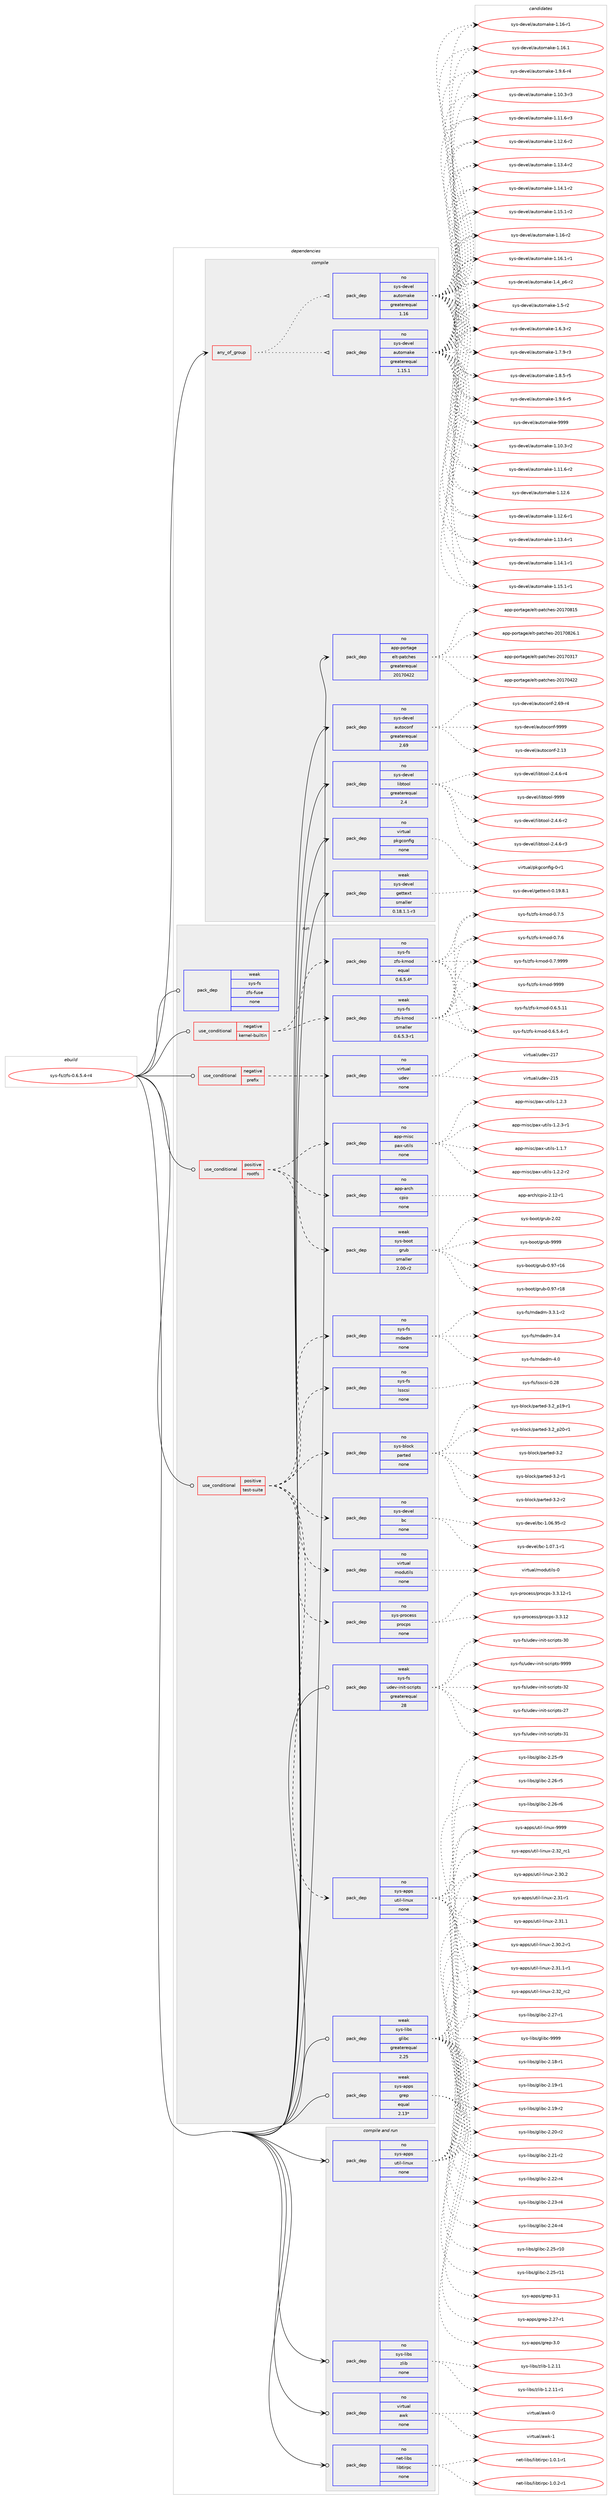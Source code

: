 digraph prolog {

# *************
# Graph options
# *************

newrank=true;
concentrate=true;
compound=true;
graph [rankdir=LR,fontname=Helvetica,fontsize=10,ranksep=1.5];#, ranksep=2.5, nodesep=0.2];
edge  [arrowhead=vee];
node  [fontname=Helvetica,fontsize=10];

# **********
# The ebuild
# **********

subgraph cluster_leftcol {
color=gray;
rank=same;
label=<<i>ebuild</i>>;
id [label="sys-fs/zfs-0.6.5.4-r4", color=red, width=4, href="../sys-fs/zfs-0.6.5.4-r4.svg"];
}

# ****************
# The dependencies
# ****************

subgraph cluster_midcol {
color=gray;
label=<<i>dependencies</i>>;
subgraph cluster_compile {
fillcolor="#eeeeee";
style=filled;
label=<<i>compile</i>>;
subgraph any47 {
dependency6476 [label=<<TABLE BORDER="0" CELLBORDER="1" CELLSPACING="0" CELLPADDING="4"><TR><TD CELLPADDING="10">any_of_group</TD></TR></TABLE>>, shape=none, color=red];subgraph pack5795 {
dependency6477 [label=<<TABLE BORDER="0" CELLBORDER="1" CELLSPACING="0" CELLPADDING="4" WIDTH="220"><TR><TD ROWSPAN="6" CELLPADDING="30">pack_dep</TD></TR><TR><TD WIDTH="110">no</TD></TR><TR><TD>sys-devel</TD></TR><TR><TD>automake</TD></TR><TR><TD>greaterequal</TD></TR><TR><TD>1.16</TD></TR></TABLE>>, shape=none, color=blue];
}
dependency6476:e -> dependency6477:w [weight=20,style="dotted",arrowhead="oinv"];
subgraph pack5796 {
dependency6478 [label=<<TABLE BORDER="0" CELLBORDER="1" CELLSPACING="0" CELLPADDING="4" WIDTH="220"><TR><TD ROWSPAN="6" CELLPADDING="30">pack_dep</TD></TR><TR><TD WIDTH="110">no</TD></TR><TR><TD>sys-devel</TD></TR><TR><TD>automake</TD></TR><TR><TD>greaterequal</TD></TR><TR><TD>1.15.1</TD></TR></TABLE>>, shape=none, color=blue];
}
dependency6476:e -> dependency6478:w [weight=20,style="dotted",arrowhead="oinv"];
}
id:e -> dependency6476:w [weight=20,style="solid",arrowhead="vee"];
subgraph pack5797 {
dependency6479 [label=<<TABLE BORDER="0" CELLBORDER="1" CELLSPACING="0" CELLPADDING="4" WIDTH="220"><TR><TD ROWSPAN="6" CELLPADDING="30">pack_dep</TD></TR><TR><TD WIDTH="110">no</TD></TR><TR><TD>app-portage</TD></TR><TR><TD>elt-patches</TD></TR><TR><TD>greaterequal</TD></TR><TR><TD>20170422</TD></TR></TABLE>>, shape=none, color=blue];
}
id:e -> dependency6479:w [weight=20,style="solid",arrowhead="vee"];
subgraph pack5798 {
dependency6480 [label=<<TABLE BORDER="0" CELLBORDER="1" CELLSPACING="0" CELLPADDING="4" WIDTH="220"><TR><TD ROWSPAN="6" CELLPADDING="30">pack_dep</TD></TR><TR><TD WIDTH="110">no</TD></TR><TR><TD>sys-devel</TD></TR><TR><TD>autoconf</TD></TR><TR><TD>greaterequal</TD></TR><TR><TD>2.69</TD></TR></TABLE>>, shape=none, color=blue];
}
id:e -> dependency6480:w [weight=20,style="solid",arrowhead="vee"];
subgraph pack5799 {
dependency6481 [label=<<TABLE BORDER="0" CELLBORDER="1" CELLSPACING="0" CELLPADDING="4" WIDTH="220"><TR><TD ROWSPAN="6" CELLPADDING="30">pack_dep</TD></TR><TR><TD WIDTH="110">no</TD></TR><TR><TD>sys-devel</TD></TR><TR><TD>libtool</TD></TR><TR><TD>greaterequal</TD></TR><TR><TD>2.4</TD></TR></TABLE>>, shape=none, color=blue];
}
id:e -> dependency6481:w [weight=20,style="solid",arrowhead="vee"];
subgraph pack5800 {
dependency6482 [label=<<TABLE BORDER="0" CELLBORDER="1" CELLSPACING="0" CELLPADDING="4" WIDTH="220"><TR><TD ROWSPAN="6" CELLPADDING="30">pack_dep</TD></TR><TR><TD WIDTH="110">no</TD></TR><TR><TD>virtual</TD></TR><TR><TD>pkgconfig</TD></TR><TR><TD>none</TD></TR><TR><TD></TD></TR></TABLE>>, shape=none, color=blue];
}
id:e -> dependency6482:w [weight=20,style="solid",arrowhead="vee"];
subgraph pack5801 {
dependency6483 [label=<<TABLE BORDER="0" CELLBORDER="1" CELLSPACING="0" CELLPADDING="4" WIDTH="220"><TR><TD ROWSPAN="6" CELLPADDING="30">pack_dep</TD></TR><TR><TD WIDTH="110">weak</TD></TR><TR><TD>sys-devel</TD></TR><TR><TD>gettext</TD></TR><TR><TD>smaller</TD></TR><TR><TD>0.18.1.1-r3</TD></TR></TABLE>>, shape=none, color=blue];
}
id:e -> dependency6483:w [weight=20,style="solid",arrowhead="vee"];
}
subgraph cluster_compileandrun {
fillcolor="#eeeeee";
style=filled;
label=<<i>compile and run</i>>;
subgraph pack5802 {
dependency6484 [label=<<TABLE BORDER="0" CELLBORDER="1" CELLSPACING="0" CELLPADDING="4" WIDTH="220"><TR><TD ROWSPAN="6" CELLPADDING="30">pack_dep</TD></TR><TR><TD WIDTH="110">no</TD></TR><TR><TD>net-libs</TD></TR><TR><TD>libtirpc</TD></TR><TR><TD>none</TD></TR><TR><TD></TD></TR></TABLE>>, shape=none, color=blue];
}
id:e -> dependency6484:w [weight=20,style="solid",arrowhead="odotvee"];
subgraph pack5803 {
dependency6485 [label=<<TABLE BORDER="0" CELLBORDER="1" CELLSPACING="0" CELLPADDING="4" WIDTH="220"><TR><TD ROWSPAN="6" CELLPADDING="30">pack_dep</TD></TR><TR><TD WIDTH="110">no</TD></TR><TR><TD>sys-apps</TD></TR><TR><TD>util-linux</TD></TR><TR><TD>none</TD></TR><TR><TD></TD></TR></TABLE>>, shape=none, color=blue];
}
id:e -> dependency6485:w [weight=20,style="solid",arrowhead="odotvee"];
subgraph pack5804 {
dependency6486 [label=<<TABLE BORDER="0" CELLBORDER="1" CELLSPACING="0" CELLPADDING="4" WIDTH="220"><TR><TD ROWSPAN="6" CELLPADDING="30">pack_dep</TD></TR><TR><TD WIDTH="110">no</TD></TR><TR><TD>sys-libs</TD></TR><TR><TD>zlib</TD></TR><TR><TD>none</TD></TR><TR><TD></TD></TR></TABLE>>, shape=none, color=blue];
}
id:e -> dependency6486:w [weight=20,style="solid",arrowhead="odotvee"];
subgraph pack5805 {
dependency6487 [label=<<TABLE BORDER="0" CELLBORDER="1" CELLSPACING="0" CELLPADDING="4" WIDTH="220"><TR><TD ROWSPAN="6" CELLPADDING="30">pack_dep</TD></TR><TR><TD WIDTH="110">no</TD></TR><TR><TD>virtual</TD></TR><TR><TD>awk</TD></TR><TR><TD>none</TD></TR><TR><TD></TD></TR></TABLE>>, shape=none, color=blue];
}
id:e -> dependency6487:w [weight=20,style="solid",arrowhead="odotvee"];
}
subgraph cluster_run {
fillcolor="#eeeeee";
style=filled;
label=<<i>run</i>>;
subgraph cond635 {
dependency6488 [label=<<TABLE BORDER="0" CELLBORDER="1" CELLSPACING="0" CELLPADDING="4"><TR><TD ROWSPAN="3" CELLPADDING="10">use_conditional</TD></TR><TR><TD>negative</TD></TR><TR><TD>kernel-builtin</TD></TR></TABLE>>, shape=none, color=red];
subgraph pack5806 {
dependency6489 [label=<<TABLE BORDER="0" CELLBORDER="1" CELLSPACING="0" CELLPADDING="4" WIDTH="220"><TR><TD ROWSPAN="6" CELLPADDING="30">pack_dep</TD></TR><TR><TD WIDTH="110">no</TD></TR><TR><TD>sys-fs</TD></TR><TR><TD>zfs-kmod</TD></TR><TR><TD>equal</TD></TR><TR><TD>0.6.5.4*</TD></TR></TABLE>>, shape=none, color=blue];
}
dependency6488:e -> dependency6489:w [weight=20,style="dashed",arrowhead="vee"];
subgraph pack5807 {
dependency6490 [label=<<TABLE BORDER="0" CELLBORDER="1" CELLSPACING="0" CELLPADDING="4" WIDTH="220"><TR><TD ROWSPAN="6" CELLPADDING="30">pack_dep</TD></TR><TR><TD WIDTH="110">weak</TD></TR><TR><TD>sys-fs</TD></TR><TR><TD>zfs-kmod</TD></TR><TR><TD>smaller</TD></TR><TR><TD>0.6.5.3-r1</TD></TR></TABLE>>, shape=none, color=blue];
}
dependency6488:e -> dependency6490:w [weight=20,style="dashed",arrowhead="vee"];
}
id:e -> dependency6488:w [weight=20,style="solid",arrowhead="odot"];
subgraph cond636 {
dependency6491 [label=<<TABLE BORDER="0" CELLBORDER="1" CELLSPACING="0" CELLPADDING="4"><TR><TD ROWSPAN="3" CELLPADDING="10">use_conditional</TD></TR><TR><TD>negative</TD></TR><TR><TD>prefix</TD></TR></TABLE>>, shape=none, color=red];
subgraph pack5808 {
dependency6492 [label=<<TABLE BORDER="0" CELLBORDER="1" CELLSPACING="0" CELLPADDING="4" WIDTH="220"><TR><TD ROWSPAN="6" CELLPADDING="30">pack_dep</TD></TR><TR><TD WIDTH="110">no</TD></TR><TR><TD>virtual</TD></TR><TR><TD>udev</TD></TR><TR><TD>none</TD></TR><TR><TD></TD></TR></TABLE>>, shape=none, color=blue];
}
dependency6491:e -> dependency6492:w [weight=20,style="dashed",arrowhead="vee"];
}
id:e -> dependency6491:w [weight=20,style="solid",arrowhead="odot"];
subgraph cond637 {
dependency6493 [label=<<TABLE BORDER="0" CELLBORDER="1" CELLSPACING="0" CELLPADDING="4"><TR><TD ROWSPAN="3" CELLPADDING="10">use_conditional</TD></TR><TR><TD>positive</TD></TR><TR><TD>rootfs</TD></TR></TABLE>>, shape=none, color=red];
subgraph pack5809 {
dependency6494 [label=<<TABLE BORDER="0" CELLBORDER="1" CELLSPACING="0" CELLPADDING="4" WIDTH="220"><TR><TD ROWSPAN="6" CELLPADDING="30">pack_dep</TD></TR><TR><TD WIDTH="110">no</TD></TR><TR><TD>app-arch</TD></TR><TR><TD>cpio</TD></TR><TR><TD>none</TD></TR><TR><TD></TD></TR></TABLE>>, shape=none, color=blue];
}
dependency6493:e -> dependency6494:w [weight=20,style="dashed",arrowhead="vee"];
subgraph pack5810 {
dependency6495 [label=<<TABLE BORDER="0" CELLBORDER="1" CELLSPACING="0" CELLPADDING="4" WIDTH="220"><TR><TD ROWSPAN="6" CELLPADDING="30">pack_dep</TD></TR><TR><TD WIDTH="110">no</TD></TR><TR><TD>app-misc</TD></TR><TR><TD>pax-utils</TD></TR><TR><TD>none</TD></TR><TR><TD></TD></TR></TABLE>>, shape=none, color=blue];
}
dependency6493:e -> dependency6495:w [weight=20,style="dashed",arrowhead="vee"];
subgraph pack5811 {
dependency6496 [label=<<TABLE BORDER="0" CELLBORDER="1" CELLSPACING="0" CELLPADDING="4" WIDTH="220"><TR><TD ROWSPAN="6" CELLPADDING="30">pack_dep</TD></TR><TR><TD WIDTH="110">weak</TD></TR><TR><TD>sys-boot</TD></TR><TR><TD>grub</TD></TR><TR><TD>smaller</TD></TR><TR><TD>2.00-r2</TD></TR></TABLE>>, shape=none, color=blue];
}
dependency6493:e -> dependency6496:w [weight=20,style="dashed",arrowhead="vee"];
}
id:e -> dependency6493:w [weight=20,style="solid",arrowhead="odot"];
subgraph cond638 {
dependency6497 [label=<<TABLE BORDER="0" CELLBORDER="1" CELLSPACING="0" CELLPADDING="4"><TR><TD ROWSPAN="3" CELLPADDING="10">use_conditional</TD></TR><TR><TD>positive</TD></TR><TR><TD>test-suite</TD></TR></TABLE>>, shape=none, color=red];
subgraph pack5812 {
dependency6498 [label=<<TABLE BORDER="0" CELLBORDER="1" CELLSPACING="0" CELLPADDING="4" WIDTH="220"><TR><TD ROWSPAN="6" CELLPADDING="30">pack_dep</TD></TR><TR><TD WIDTH="110">no</TD></TR><TR><TD>sys-apps</TD></TR><TR><TD>util-linux</TD></TR><TR><TD>none</TD></TR><TR><TD></TD></TR></TABLE>>, shape=none, color=blue];
}
dependency6497:e -> dependency6498:w [weight=20,style="dashed",arrowhead="vee"];
subgraph pack5813 {
dependency6499 [label=<<TABLE BORDER="0" CELLBORDER="1" CELLSPACING="0" CELLPADDING="4" WIDTH="220"><TR><TD ROWSPAN="6" CELLPADDING="30">pack_dep</TD></TR><TR><TD WIDTH="110">no</TD></TR><TR><TD>sys-devel</TD></TR><TR><TD>bc</TD></TR><TR><TD>none</TD></TR><TR><TD></TD></TR></TABLE>>, shape=none, color=blue];
}
dependency6497:e -> dependency6499:w [weight=20,style="dashed",arrowhead="vee"];
subgraph pack5814 {
dependency6500 [label=<<TABLE BORDER="0" CELLBORDER="1" CELLSPACING="0" CELLPADDING="4" WIDTH="220"><TR><TD ROWSPAN="6" CELLPADDING="30">pack_dep</TD></TR><TR><TD WIDTH="110">no</TD></TR><TR><TD>sys-block</TD></TR><TR><TD>parted</TD></TR><TR><TD>none</TD></TR><TR><TD></TD></TR></TABLE>>, shape=none, color=blue];
}
dependency6497:e -> dependency6500:w [weight=20,style="dashed",arrowhead="vee"];
subgraph pack5815 {
dependency6501 [label=<<TABLE BORDER="0" CELLBORDER="1" CELLSPACING="0" CELLPADDING="4" WIDTH="220"><TR><TD ROWSPAN="6" CELLPADDING="30">pack_dep</TD></TR><TR><TD WIDTH="110">no</TD></TR><TR><TD>sys-fs</TD></TR><TR><TD>lsscsi</TD></TR><TR><TD>none</TD></TR><TR><TD></TD></TR></TABLE>>, shape=none, color=blue];
}
dependency6497:e -> dependency6501:w [weight=20,style="dashed",arrowhead="vee"];
subgraph pack5816 {
dependency6502 [label=<<TABLE BORDER="0" CELLBORDER="1" CELLSPACING="0" CELLPADDING="4" WIDTH="220"><TR><TD ROWSPAN="6" CELLPADDING="30">pack_dep</TD></TR><TR><TD WIDTH="110">no</TD></TR><TR><TD>sys-fs</TD></TR><TR><TD>mdadm</TD></TR><TR><TD>none</TD></TR><TR><TD></TD></TR></TABLE>>, shape=none, color=blue];
}
dependency6497:e -> dependency6502:w [weight=20,style="dashed",arrowhead="vee"];
subgraph pack5817 {
dependency6503 [label=<<TABLE BORDER="0" CELLBORDER="1" CELLSPACING="0" CELLPADDING="4" WIDTH="220"><TR><TD ROWSPAN="6" CELLPADDING="30">pack_dep</TD></TR><TR><TD WIDTH="110">no</TD></TR><TR><TD>sys-process</TD></TR><TR><TD>procps</TD></TR><TR><TD>none</TD></TR><TR><TD></TD></TR></TABLE>>, shape=none, color=blue];
}
dependency6497:e -> dependency6503:w [weight=20,style="dashed",arrowhead="vee"];
subgraph pack5818 {
dependency6504 [label=<<TABLE BORDER="0" CELLBORDER="1" CELLSPACING="0" CELLPADDING="4" WIDTH="220"><TR><TD ROWSPAN="6" CELLPADDING="30">pack_dep</TD></TR><TR><TD WIDTH="110">no</TD></TR><TR><TD>virtual</TD></TR><TR><TD>modutils</TD></TR><TR><TD>none</TD></TR><TR><TD></TD></TR></TABLE>>, shape=none, color=blue];
}
dependency6497:e -> dependency6504:w [weight=20,style="dashed",arrowhead="vee"];
}
id:e -> dependency6497:w [weight=20,style="solid",arrowhead="odot"];
subgraph pack5819 {
dependency6505 [label=<<TABLE BORDER="0" CELLBORDER="1" CELLSPACING="0" CELLPADDING="4" WIDTH="220"><TR><TD ROWSPAN="6" CELLPADDING="30">pack_dep</TD></TR><TR><TD WIDTH="110">weak</TD></TR><TR><TD>sys-apps</TD></TR><TR><TD>grep</TD></TR><TR><TD>equal</TD></TR><TR><TD>2.13*</TD></TR></TABLE>>, shape=none, color=blue];
}
id:e -> dependency6505:w [weight=20,style="solid",arrowhead="odot"];
subgraph pack5820 {
dependency6506 [label=<<TABLE BORDER="0" CELLBORDER="1" CELLSPACING="0" CELLPADDING="4" WIDTH="220"><TR><TD ROWSPAN="6" CELLPADDING="30">pack_dep</TD></TR><TR><TD WIDTH="110">weak</TD></TR><TR><TD>sys-fs</TD></TR><TR><TD>udev-init-scripts</TD></TR><TR><TD>greaterequal</TD></TR><TR><TD>28</TD></TR></TABLE>>, shape=none, color=blue];
}
id:e -> dependency6506:w [weight=20,style="solid",arrowhead="odot"];
subgraph pack5821 {
dependency6507 [label=<<TABLE BORDER="0" CELLBORDER="1" CELLSPACING="0" CELLPADDING="4" WIDTH="220"><TR><TD ROWSPAN="6" CELLPADDING="30">pack_dep</TD></TR><TR><TD WIDTH="110">weak</TD></TR><TR><TD>sys-fs</TD></TR><TR><TD>zfs-fuse</TD></TR><TR><TD>none</TD></TR><TR><TD></TD></TR></TABLE>>, shape=none, color=blue];
}
id:e -> dependency6507:w [weight=20,style="solid",arrowhead="odot"];
subgraph pack5822 {
dependency6508 [label=<<TABLE BORDER="0" CELLBORDER="1" CELLSPACING="0" CELLPADDING="4" WIDTH="220"><TR><TD ROWSPAN="6" CELLPADDING="30">pack_dep</TD></TR><TR><TD WIDTH="110">weak</TD></TR><TR><TD>sys-libs</TD></TR><TR><TD>glibc</TD></TR><TR><TD>greaterequal</TD></TR><TR><TD>2.25</TD></TR></TABLE>>, shape=none, color=blue];
}
id:e -> dependency6508:w [weight=20,style="solid",arrowhead="odot"];
}
}

# **************
# The candidates
# **************

subgraph cluster_choices {
rank=same;
color=gray;
label=<<i>candidates</i>>;

subgraph choice5795 {
color=black;
nodesep=1;
choice11512111545100101118101108479711711611110997107101454946494846514511450 [label="sys-devel/automake-1.10.3-r2", color=red, width=4,href="../sys-devel/automake-1.10.3-r2.svg"];
choice11512111545100101118101108479711711611110997107101454946494946544511450 [label="sys-devel/automake-1.11.6-r2", color=red, width=4,href="../sys-devel/automake-1.11.6-r2.svg"];
choice1151211154510010111810110847971171161111099710710145494649504654 [label="sys-devel/automake-1.12.6", color=red, width=4,href="../sys-devel/automake-1.12.6.svg"];
choice11512111545100101118101108479711711611110997107101454946495046544511449 [label="sys-devel/automake-1.12.6-r1", color=red, width=4,href="../sys-devel/automake-1.12.6-r1.svg"];
choice11512111545100101118101108479711711611110997107101454946495146524511449 [label="sys-devel/automake-1.13.4-r1", color=red, width=4,href="../sys-devel/automake-1.13.4-r1.svg"];
choice11512111545100101118101108479711711611110997107101454946495246494511449 [label="sys-devel/automake-1.14.1-r1", color=red, width=4,href="../sys-devel/automake-1.14.1-r1.svg"];
choice11512111545100101118101108479711711611110997107101454946495346494511449 [label="sys-devel/automake-1.15.1-r1", color=red, width=4,href="../sys-devel/automake-1.15.1-r1.svg"];
choice1151211154510010111810110847971171161111099710710145494649544511449 [label="sys-devel/automake-1.16-r1", color=red, width=4,href="../sys-devel/automake-1.16-r1.svg"];
choice1151211154510010111810110847971171161111099710710145494649544649 [label="sys-devel/automake-1.16.1", color=red, width=4,href="../sys-devel/automake-1.16.1.svg"];
choice115121115451001011181011084797117116111109971071014549465746544511452 [label="sys-devel/automake-1.9.6-r4", color=red, width=4,href="../sys-devel/automake-1.9.6-r4.svg"];
choice11512111545100101118101108479711711611110997107101454946494846514511451 [label="sys-devel/automake-1.10.3-r3", color=red, width=4,href="../sys-devel/automake-1.10.3-r3.svg"];
choice11512111545100101118101108479711711611110997107101454946494946544511451 [label="sys-devel/automake-1.11.6-r3", color=red, width=4,href="../sys-devel/automake-1.11.6-r3.svg"];
choice11512111545100101118101108479711711611110997107101454946495046544511450 [label="sys-devel/automake-1.12.6-r2", color=red, width=4,href="../sys-devel/automake-1.12.6-r2.svg"];
choice11512111545100101118101108479711711611110997107101454946495146524511450 [label="sys-devel/automake-1.13.4-r2", color=red, width=4,href="../sys-devel/automake-1.13.4-r2.svg"];
choice11512111545100101118101108479711711611110997107101454946495246494511450 [label="sys-devel/automake-1.14.1-r2", color=red, width=4,href="../sys-devel/automake-1.14.1-r2.svg"];
choice11512111545100101118101108479711711611110997107101454946495346494511450 [label="sys-devel/automake-1.15.1-r2", color=red, width=4,href="../sys-devel/automake-1.15.1-r2.svg"];
choice1151211154510010111810110847971171161111099710710145494649544511450 [label="sys-devel/automake-1.16-r2", color=red, width=4,href="../sys-devel/automake-1.16-r2.svg"];
choice11512111545100101118101108479711711611110997107101454946495446494511449 [label="sys-devel/automake-1.16.1-r1", color=red, width=4,href="../sys-devel/automake-1.16.1-r1.svg"];
choice115121115451001011181011084797117116111109971071014549465295112544511450 [label="sys-devel/automake-1.4_p6-r2", color=red, width=4,href="../sys-devel/automake-1.4_p6-r2.svg"];
choice11512111545100101118101108479711711611110997107101454946534511450 [label="sys-devel/automake-1.5-r2", color=red, width=4,href="../sys-devel/automake-1.5-r2.svg"];
choice115121115451001011181011084797117116111109971071014549465446514511450 [label="sys-devel/automake-1.6.3-r2", color=red, width=4,href="../sys-devel/automake-1.6.3-r2.svg"];
choice115121115451001011181011084797117116111109971071014549465546574511451 [label="sys-devel/automake-1.7.9-r3", color=red, width=4,href="../sys-devel/automake-1.7.9-r3.svg"];
choice115121115451001011181011084797117116111109971071014549465646534511453 [label="sys-devel/automake-1.8.5-r5", color=red, width=4,href="../sys-devel/automake-1.8.5-r5.svg"];
choice115121115451001011181011084797117116111109971071014549465746544511453 [label="sys-devel/automake-1.9.6-r5", color=red, width=4,href="../sys-devel/automake-1.9.6-r5.svg"];
choice115121115451001011181011084797117116111109971071014557575757 [label="sys-devel/automake-9999", color=red, width=4,href="../sys-devel/automake-9999.svg"];
dependency6477:e -> choice11512111545100101118101108479711711611110997107101454946494846514511450:w [style=dotted,weight="100"];
dependency6477:e -> choice11512111545100101118101108479711711611110997107101454946494946544511450:w [style=dotted,weight="100"];
dependency6477:e -> choice1151211154510010111810110847971171161111099710710145494649504654:w [style=dotted,weight="100"];
dependency6477:e -> choice11512111545100101118101108479711711611110997107101454946495046544511449:w [style=dotted,weight="100"];
dependency6477:e -> choice11512111545100101118101108479711711611110997107101454946495146524511449:w [style=dotted,weight="100"];
dependency6477:e -> choice11512111545100101118101108479711711611110997107101454946495246494511449:w [style=dotted,weight="100"];
dependency6477:e -> choice11512111545100101118101108479711711611110997107101454946495346494511449:w [style=dotted,weight="100"];
dependency6477:e -> choice1151211154510010111810110847971171161111099710710145494649544511449:w [style=dotted,weight="100"];
dependency6477:e -> choice1151211154510010111810110847971171161111099710710145494649544649:w [style=dotted,weight="100"];
dependency6477:e -> choice115121115451001011181011084797117116111109971071014549465746544511452:w [style=dotted,weight="100"];
dependency6477:e -> choice11512111545100101118101108479711711611110997107101454946494846514511451:w [style=dotted,weight="100"];
dependency6477:e -> choice11512111545100101118101108479711711611110997107101454946494946544511451:w [style=dotted,weight="100"];
dependency6477:e -> choice11512111545100101118101108479711711611110997107101454946495046544511450:w [style=dotted,weight="100"];
dependency6477:e -> choice11512111545100101118101108479711711611110997107101454946495146524511450:w [style=dotted,weight="100"];
dependency6477:e -> choice11512111545100101118101108479711711611110997107101454946495246494511450:w [style=dotted,weight="100"];
dependency6477:e -> choice11512111545100101118101108479711711611110997107101454946495346494511450:w [style=dotted,weight="100"];
dependency6477:e -> choice1151211154510010111810110847971171161111099710710145494649544511450:w [style=dotted,weight="100"];
dependency6477:e -> choice11512111545100101118101108479711711611110997107101454946495446494511449:w [style=dotted,weight="100"];
dependency6477:e -> choice115121115451001011181011084797117116111109971071014549465295112544511450:w [style=dotted,weight="100"];
dependency6477:e -> choice11512111545100101118101108479711711611110997107101454946534511450:w [style=dotted,weight="100"];
dependency6477:e -> choice115121115451001011181011084797117116111109971071014549465446514511450:w [style=dotted,weight="100"];
dependency6477:e -> choice115121115451001011181011084797117116111109971071014549465546574511451:w [style=dotted,weight="100"];
dependency6477:e -> choice115121115451001011181011084797117116111109971071014549465646534511453:w [style=dotted,weight="100"];
dependency6477:e -> choice115121115451001011181011084797117116111109971071014549465746544511453:w [style=dotted,weight="100"];
dependency6477:e -> choice115121115451001011181011084797117116111109971071014557575757:w [style=dotted,weight="100"];
}
subgraph choice5796 {
color=black;
nodesep=1;
choice11512111545100101118101108479711711611110997107101454946494846514511450 [label="sys-devel/automake-1.10.3-r2", color=red, width=4,href="../sys-devel/automake-1.10.3-r2.svg"];
choice11512111545100101118101108479711711611110997107101454946494946544511450 [label="sys-devel/automake-1.11.6-r2", color=red, width=4,href="../sys-devel/automake-1.11.6-r2.svg"];
choice1151211154510010111810110847971171161111099710710145494649504654 [label="sys-devel/automake-1.12.6", color=red, width=4,href="../sys-devel/automake-1.12.6.svg"];
choice11512111545100101118101108479711711611110997107101454946495046544511449 [label="sys-devel/automake-1.12.6-r1", color=red, width=4,href="../sys-devel/automake-1.12.6-r1.svg"];
choice11512111545100101118101108479711711611110997107101454946495146524511449 [label="sys-devel/automake-1.13.4-r1", color=red, width=4,href="../sys-devel/automake-1.13.4-r1.svg"];
choice11512111545100101118101108479711711611110997107101454946495246494511449 [label="sys-devel/automake-1.14.1-r1", color=red, width=4,href="../sys-devel/automake-1.14.1-r1.svg"];
choice11512111545100101118101108479711711611110997107101454946495346494511449 [label="sys-devel/automake-1.15.1-r1", color=red, width=4,href="../sys-devel/automake-1.15.1-r1.svg"];
choice1151211154510010111810110847971171161111099710710145494649544511449 [label="sys-devel/automake-1.16-r1", color=red, width=4,href="../sys-devel/automake-1.16-r1.svg"];
choice1151211154510010111810110847971171161111099710710145494649544649 [label="sys-devel/automake-1.16.1", color=red, width=4,href="../sys-devel/automake-1.16.1.svg"];
choice115121115451001011181011084797117116111109971071014549465746544511452 [label="sys-devel/automake-1.9.6-r4", color=red, width=4,href="../sys-devel/automake-1.9.6-r4.svg"];
choice11512111545100101118101108479711711611110997107101454946494846514511451 [label="sys-devel/automake-1.10.3-r3", color=red, width=4,href="../sys-devel/automake-1.10.3-r3.svg"];
choice11512111545100101118101108479711711611110997107101454946494946544511451 [label="sys-devel/automake-1.11.6-r3", color=red, width=4,href="../sys-devel/automake-1.11.6-r3.svg"];
choice11512111545100101118101108479711711611110997107101454946495046544511450 [label="sys-devel/automake-1.12.6-r2", color=red, width=4,href="../sys-devel/automake-1.12.6-r2.svg"];
choice11512111545100101118101108479711711611110997107101454946495146524511450 [label="sys-devel/automake-1.13.4-r2", color=red, width=4,href="../sys-devel/automake-1.13.4-r2.svg"];
choice11512111545100101118101108479711711611110997107101454946495246494511450 [label="sys-devel/automake-1.14.1-r2", color=red, width=4,href="../sys-devel/automake-1.14.1-r2.svg"];
choice11512111545100101118101108479711711611110997107101454946495346494511450 [label="sys-devel/automake-1.15.1-r2", color=red, width=4,href="../sys-devel/automake-1.15.1-r2.svg"];
choice1151211154510010111810110847971171161111099710710145494649544511450 [label="sys-devel/automake-1.16-r2", color=red, width=4,href="../sys-devel/automake-1.16-r2.svg"];
choice11512111545100101118101108479711711611110997107101454946495446494511449 [label="sys-devel/automake-1.16.1-r1", color=red, width=4,href="../sys-devel/automake-1.16.1-r1.svg"];
choice115121115451001011181011084797117116111109971071014549465295112544511450 [label="sys-devel/automake-1.4_p6-r2", color=red, width=4,href="../sys-devel/automake-1.4_p6-r2.svg"];
choice11512111545100101118101108479711711611110997107101454946534511450 [label="sys-devel/automake-1.5-r2", color=red, width=4,href="../sys-devel/automake-1.5-r2.svg"];
choice115121115451001011181011084797117116111109971071014549465446514511450 [label="sys-devel/automake-1.6.3-r2", color=red, width=4,href="../sys-devel/automake-1.6.3-r2.svg"];
choice115121115451001011181011084797117116111109971071014549465546574511451 [label="sys-devel/automake-1.7.9-r3", color=red, width=4,href="../sys-devel/automake-1.7.9-r3.svg"];
choice115121115451001011181011084797117116111109971071014549465646534511453 [label="sys-devel/automake-1.8.5-r5", color=red, width=4,href="../sys-devel/automake-1.8.5-r5.svg"];
choice115121115451001011181011084797117116111109971071014549465746544511453 [label="sys-devel/automake-1.9.6-r5", color=red, width=4,href="../sys-devel/automake-1.9.6-r5.svg"];
choice115121115451001011181011084797117116111109971071014557575757 [label="sys-devel/automake-9999", color=red, width=4,href="../sys-devel/automake-9999.svg"];
dependency6478:e -> choice11512111545100101118101108479711711611110997107101454946494846514511450:w [style=dotted,weight="100"];
dependency6478:e -> choice11512111545100101118101108479711711611110997107101454946494946544511450:w [style=dotted,weight="100"];
dependency6478:e -> choice1151211154510010111810110847971171161111099710710145494649504654:w [style=dotted,weight="100"];
dependency6478:e -> choice11512111545100101118101108479711711611110997107101454946495046544511449:w [style=dotted,weight="100"];
dependency6478:e -> choice11512111545100101118101108479711711611110997107101454946495146524511449:w [style=dotted,weight="100"];
dependency6478:e -> choice11512111545100101118101108479711711611110997107101454946495246494511449:w [style=dotted,weight="100"];
dependency6478:e -> choice11512111545100101118101108479711711611110997107101454946495346494511449:w [style=dotted,weight="100"];
dependency6478:e -> choice1151211154510010111810110847971171161111099710710145494649544511449:w [style=dotted,weight="100"];
dependency6478:e -> choice1151211154510010111810110847971171161111099710710145494649544649:w [style=dotted,weight="100"];
dependency6478:e -> choice115121115451001011181011084797117116111109971071014549465746544511452:w [style=dotted,weight="100"];
dependency6478:e -> choice11512111545100101118101108479711711611110997107101454946494846514511451:w [style=dotted,weight="100"];
dependency6478:e -> choice11512111545100101118101108479711711611110997107101454946494946544511451:w [style=dotted,weight="100"];
dependency6478:e -> choice11512111545100101118101108479711711611110997107101454946495046544511450:w [style=dotted,weight="100"];
dependency6478:e -> choice11512111545100101118101108479711711611110997107101454946495146524511450:w [style=dotted,weight="100"];
dependency6478:e -> choice11512111545100101118101108479711711611110997107101454946495246494511450:w [style=dotted,weight="100"];
dependency6478:e -> choice11512111545100101118101108479711711611110997107101454946495346494511450:w [style=dotted,weight="100"];
dependency6478:e -> choice1151211154510010111810110847971171161111099710710145494649544511450:w [style=dotted,weight="100"];
dependency6478:e -> choice11512111545100101118101108479711711611110997107101454946495446494511449:w [style=dotted,weight="100"];
dependency6478:e -> choice115121115451001011181011084797117116111109971071014549465295112544511450:w [style=dotted,weight="100"];
dependency6478:e -> choice11512111545100101118101108479711711611110997107101454946534511450:w [style=dotted,weight="100"];
dependency6478:e -> choice115121115451001011181011084797117116111109971071014549465446514511450:w [style=dotted,weight="100"];
dependency6478:e -> choice115121115451001011181011084797117116111109971071014549465546574511451:w [style=dotted,weight="100"];
dependency6478:e -> choice115121115451001011181011084797117116111109971071014549465646534511453:w [style=dotted,weight="100"];
dependency6478:e -> choice115121115451001011181011084797117116111109971071014549465746544511453:w [style=dotted,weight="100"];
dependency6478:e -> choice115121115451001011181011084797117116111109971071014557575757:w [style=dotted,weight="100"];
}
subgraph choice5797 {
color=black;
nodesep=1;
choice97112112451121111141169710310147101108116451129711699104101115455048495548514955 [label="app-portage/elt-patches-20170317", color=red, width=4,href="../app-portage/elt-patches-20170317.svg"];
choice97112112451121111141169710310147101108116451129711699104101115455048495548525050 [label="app-portage/elt-patches-20170422", color=red, width=4,href="../app-portage/elt-patches-20170422.svg"];
choice97112112451121111141169710310147101108116451129711699104101115455048495548564953 [label="app-portage/elt-patches-20170815", color=red, width=4,href="../app-portage/elt-patches-20170815.svg"];
choice971121124511211111411697103101471011081164511297116991041011154550484955485650544649 [label="app-portage/elt-patches-20170826.1", color=red, width=4,href="../app-portage/elt-patches-20170826.1.svg"];
dependency6479:e -> choice97112112451121111141169710310147101108116451129711699104101115455048495548514955:w [style=dotted,weight="100"];
dependency6479:e -> choice97112112451121111141169710310147101108116451129711699104101115455048495548525050:w [style=dotted,weight="100"];
dependency6479:e -> choice97112112451121111141169710310147101108116451129711699104101115455048495548564953:w [style=dotted,weight="100"];
dependency6479:e -> choice971121124511211111411697103101471011081164511297116991041011154550484955485650544649:w [style=dotted,weight="100"];
}
subgraph choice5798 {
color=black;
nodesep=1;
choice115121115451001011181011084797117116111991111101024550464951 [label="sys-devel/autoconf-2.13", color=red, width=4,href="../sys-devel/autoconf-2.13.svg"];
choice1151211154510010111810110847971171161119911111010245504654574511452 [label="sys-devel/autoconf-2.69-r4", color=red, width=4,href="../sys-devel/autoconf-2.69-r4.svg"];
choice115121115451001011181011084797117116111991111101024557575757 [label="sys-devel/autoconf-9999", color=red, width=4,href="../sys-devel/autoconf-9999.svg"];
dependency6480:e -> choice115121115451001011181011084797117116111991111101024550464951:w [style=dotted,weight="100"];
dependency6480:e -> choice1151211154510010111810110847971171161119911111010245504654574511452:w [style=dotted,weight="100"];
dependency6480:e -> choice115121115451001011181011084797117116111991111101024557575757:w [style=dotted,weight="100"];
}
subgraph choice5799 {
color=black;
nodesep=1;
choice1151211154510010111810110847108105981161111111084550465246544511450 [label="sys-devel/libtool-2.4.6-r2", color=red, width=4,href="../sys-devel/libtool-2.4.6-r2.svg"];
choice1151211154510010111810110847108105981161111111084550465246544511451 [label="sys-devel/libtool-2.4.6-r3", color=red, width=4,href="../sys-devel/libtool-2.4.6-r3.svg"];
choice1151211154510010111810110847108105981161111111084550465246544511452 [label="sys-devel/libtool-2.4.6-r4", color=red, width=4,href="../sys-devel/libtool-2.4.6-r4.svg"];
choice1151211154510010111810110847108105981161111111084557575757 [label="sys-devel/libtool-9999", color=red, width=4,href="../sys-devel/libtool-9999.svg"];
dependency6481:e -> choice1151211154510010111810110847108105981161111111084550465246544511450:w [style=dotted,weight="100"];
dependency6481:e -> choice1151211154510010111810110847108105981161111111084550465246544511451:w [style=dotted,weight="100"];
dependency6481:e -> choice1151211154510010111810110847108105981161111111084550465246544511452:w [style=dotted,weight="100"];
dependency6481:e -> choice1151211154510010111810110847108105981161111111084557575757:w [style=dotted,weight="100"];
}
subgraph choice5800 {
color=black;
nodesep=1;
choice11810511411611797108471121071039911111010210510345484511449 [label="virtual/pkgconfig-0-r1", color=red, width=4,href="../virtual/pkgconfig-0-r1.svg"];
dependency6482:e -> choice11810511411611797108471121071039911111010210510345484511449:w [style=dotted,weight="100"];
}
subgraph choice5801 {
color=black;
nodesep=1;
choice1151211154510010111810110847103101116116101120116454846495746564649 [label="sys-devel/gettext-0.19.8.1", color=red, width=4,href="../sys-devel/gettext-0.19.8.1.svg"];
dependency6483:e -> choice1151211154510010111810110847103101116116101120116454846495746564649:w [style=dotted,weight="100"];
}
subgraph choice5802 {
color=black;
nodesep=1;
choice11010111645108105981154710810598116105114112994549464846494511449 [label="net-libs/libtirpc-1.0.1-r1", color=red, width=4,href="../net-libs/libtirpc-1.0.1-r1.svg"];
choice11010111645108105981154710810598116105114112994549464846504511449 [label="net-libs/libtirpc-1.0.2-r1", color=red, width=4,href="../net-libs/libtirpc-1.0.2-r1.svg"];
dependency6484:e -> choice11010111645108105981154710810598116105114112994549464846494511449:w [style=dotted,weight="100"];
dependency6484:e -> choice11010111645108105981154710810598116105114112994549464846504511449:w [style=dotted,weight="100"];
}
subgraph choice5803 {
color=black;
nodesep=1;
choice115121115459711211211547117116105108451081051101171204550465150951149949 [label="sys-apps/util-linux-2.32_rc1", color=red, width=4,href="../sys-apps/util-linux-2.32_rc1.svg"];
choice1151211154597112112115471171161051084510810511011712045504651484650 [label="sys-apps/util-linux-2.30.2", color=red, width=4,href="../sys-apps/util-linux-2.30.2.svg"];
choice1151211154597112112115471171161051084510810511011712045504651494511449 [label="sys-apps/util-linux-2.31-r1", color=red, width=4,href="../sys-apps/util-linux-2.31-r1.svg"];
choice1151211154597112112115471171161051084510810511011712045504651494649 [label="sys-apps/util-linux-2.31.1", color=red, width=4,href="../sys-apps/util-linux-2.31.1.svg"];
choice11512111545971121121154711711610510845108105110117120455046514846504511449 [label="sys-apps/util-linux-2.30.2-r1", color=red, width=4,href="../sys-apps/util-linux-2.30.2-r1.svg"];
choice11512111545971121121154711711610510845108105110117120455046514946494511449 [label="sys-apps/util-linux-2.31.1-r1", color=red, width=4,href="../sys-apps/util-linux-2.31.1-r1.svg"];
choice115121115459711211211547117116105108451081051101171204550465150951149950 [label="sys-apps/util-linux-2.32_rc2", color=red, width=4,href="../sys-apps/util-linux-2.32_rc2.svg"];
choice115121115459711211211547117116105108451081051101171204557575757 [label="sys-apps/util-linux-9999", color=red, width=4,href="../sys-apps/util-linux-9999.svg"];
dependency6485:e -> choice115121115459711211211547117116105108451081051101171204550465150951149949:w [style=dotted,weight="100"];
dependency6485:e -> choice1151211154597112112115471171161051084510810511011712045504651484650:w [style=dotted,weight="100"];
dependency6485:e -> choice1151211154597112112115471171161051084510810511011712045504651494511449:w [style=dotted,weight="100"];
dependency6485:e -> choice1151211154597112112115471171161051084510810511011712045504651494649:w [style=dotted,weight="100"];
dependency6485:e -> choice11512111545971121121154711711610510845108105110117120455046514846504511449:w [style=dotted,weight="100"];
dependency6485:e -> choice11512111545971121121154711711610510845108105110117120455046514946494511449:w [style=dotted,weight="100"];
dependency6485:e -> choice115121115459711211211547117116105108451081051101171204550465150951149950:w [style=dotted,weight="100"];
dependency6485:e -> choice115121115459711211211547117116105108451081051101171204557575757:w [style=dotted,weight="100"];
}
subgraph choice5804 {
color=black;
nodesep=1;
choice1151211154510810598115471221081059845494650464949 [label="sys-libs/zlib-1.2.11", color=red, width=4,href="../sys-libs/zlib-1.2.11.svg"];
choice11512111545108105981154712210810598454946504649494511449 [label="sys-libs/zlib-1.2.11-r1", color=red, width=4,href="../sys-libs/zlib-1.2.11-r1.svg"];
dependency6486:e -> choice1151211154510810598115471221081059845494650464949:w [style=dotted,weight="100"];
dependency6486:e -> choice11512111545108105981154712210810598454946504649494511449:w [style=dotted,weight="100"];
}
subgraph choice5805 {
color=black;
nodesep=1;
choice1181051141161179710847971191074548 [label="virtual/awk-0", color=red, width=4,href="../virtual/awk-0.svg"];
choice1181051141161179710847971191074549 [label="virtual/awk-1", color=red, width=4,href="../virtual/awk-1.svg"];
dependency6487:e -> choice1181051141161179710847971191074548:w [style=dotted,weight="100"];
dependency6487:e -> choice1181051141161179710847971191074549:w [style=dotted,weight="100"];
}
subgraph choice5806 {
color=black;
nodesep=1;
choice115121115451021154712210211545107109111100454846544653464949 [label="sys-fs/zfs-kmod-0.6.5.11", color=red, width=4,href="../sys-fs/zfs-kmod-0.6.5.11.svg"];
choice11512111545102115471221021154510710911110045484654465346524511449 [label="sys-fs/zfs-kmod-0.6.5.4-r1", color=red, width=4,href="../sys-fs/zfs-kmod-0.6.5.4-r1.svg"];
choice115121115451021154712210211545107109111100454846554653 [label="sys-fs/zfs-kmod-0.7.5", color=red, width=4,href="../sys-fs/zfs-kmod-0.7.5.svg"];
choice115121115451021154712210211545107109111100454846554654 [label="sys-fs/zfs-kmod-0.7.6", color=red, width=4,href="../sys-fs/zfs-kmod-0.7.6.svg"];
choice115121115451021154712210211545107109111100454846554657575757 [label="sys-fs/zfs-kmod-0.7.9999", color=red, width=4,href="../sys-fs/zfs-kmod-0.7.9999.svg"];
choice1151211154510211547122102115451071091111004557575757 [label="sys-fs/zfs-kmod-9999", color=red, width=4,href="../sys-fs/zfs-kmod-9999.svg"];
dependency6489:e -> choice115121115451021154712210211545107109111100454846544653464949:w [style=dotted,weight="100"];
dependency6489:e -> choice11512111545102115471221021154510710911110045484654465346524511449:w [style=dotted,weight="100"];
dependency6489:e -> choice115121115451021154712210211545107109111100454846554653:w [style=dotted,weight="100"];
dependency6489:e -> choice115121115451021154712210211545107109111100454846554654:w [style=dotted,weight="100"];
dependency6489:e -> choice115121115451021154712210211545107109111100454846554657575757:w [style=dotted,weight="100"];
dependency6489:e -> choice1151211154510211547122102115451071091111004557575757:w [style=dotted,weight="100"];
}
subgraph choice5807 {
color=black;
nodesep=1;
choice115121115451021154712210211545107109111100454846544653464949 [label="sys-fs/zfs-kmod-0.6.5.11", color=red, width=4,href="../sys-fs/zfs-kmod-0.6.5.11.svg"];
choice11512111545102115471221021154510710911110045484654465346524511449 [label="sys-fs/zfs-kmod-0.6.5.4-r1", color=red, width=4,href="../sys-fs/zfs-kmod-0.6.5.4-r1.svg"];
choice115121115451021154712210211545107109111100454846554653 [label="sys-fs/zfs-kmod-0.7.5", color=red, width=4,href="../sys-fs/zfs-kmod-0.7.5.svg"];
choice115121115451021154712210211545107109111100454846554654 [label="sys-fs/zfs-kmod-0.7.6", color=red, width=4,href="../sys-fs/zfs-kmod-0.7.6.svg"];
choice115121115451021154712210211545107109111100454846554657575757 [label="sys-fs/zfs-kmod-0.7.9999", color=red, width=4,href="../sys-fs/zfs-kmod-0.7.9999.svg"];
choice1151211154510211547122102115451071091111004557575757 [label="sys-fs/zfs-kmod-9999", color=red, width=4,href="../sys-fs/zfs-kmod-9999.svg"];
dependency6490:e -> choice115121115451021154712210211545107109111100454846544653464949:w [style=dotted,weight="100"];
dependency6490:e -> choice11512111545102115471221021154510710911110045484654465346524511449:w [style=dotted,weight="100"];
dependency6490:e -> choice115121115451021154712210211545107109111100454846554653:w [style=dotted,weight="100"];
dependency6490:e -> choice115121115451021154712210211545107109111100454846554654:w [style=dotted,weight="100"];
dependency6490:e -> choice115121115451021154712210211545107109111100454846554657575757:w [style=dotted,weight="100"];
dependency6490:e -> choice1151211154510211547122102115451071091111004557575757:w [style=dotted,weight="100"];
}
subgraph choice5808 {
color=black;
nodesep=1;
choice118105114116117971084711710010111845504953 [label="virtual/udev-215", color=red, width=4,href="../virtual/udev-215.svg"];
choice118105114116117971084711710010111845504955 [label="virtual/udev-217", color=red, width=4,href="../virtual/udev-217.svg"];
dependency6492:e -> choice118105114116117971084711710010111845504953:w [style=dotted,weight="100"];
dependency6492:e -> choice118105114116117971084711710010111845504955:w [style=dotted,weight="100"];
}
subgraph choice5809 {
color=black;
nodesep=1;
choice97112112459711499104479911210511145504649504511449 [label="app-arch/cpio-2.12-r1", color=red, width=4,href="../app-arch/cpio-2.12-r1.svg"];
dependency6494:e -> choice97112112459711499104479911210511145504649504511449:w [style=dotted,weight="100"];
}
subgraph choice5810 {
color=black;
nodesep=1;
choice971121124510910511599471129712045117116105108115454946494655 [label="app-misc/pax-utils-1.1.7", color=red, width=4,href="../app-misc/pax-utils-1.1.7.svg"];
choice9711211245109105115994711297120451171161051081154549465046504511450 [label="app-misc/pax-utils-1.2.2-r2", color=red, width=4,href="../app-misc/pax-utils-1.2.2-r2.svg"];
choice971121124510910511599471129712045117116105108115454946504651 [label="app-misc/pax-utils-1.2.3", color=red, width=4,href="../app-misc/pax-utils-1.2.3.svg"];
choice9711211245109105115994711297120451171161051081154549465046514511449 [label="app-misc/pax-utils-1.2.3-r1", color=red, width=4,href="../app-misc/pax-utils-1.2.3-r1.svg"];
dependency6495:e -> choice971121124510910511599471129712045117116105108115454946494655:w [style=dotted,weight="100"];
dependency6495:e -> choice9711211245109105115994711297120451171161051081154549465046504511450:w [style=dotted,weight="100"];
dependency6495:e -> choice971121124510910511599471129712045117116105108115454946504651:w [style=dotted,weight="100"];
dependency6495:e -> choice9711211245109105115994711297120451171161051081154549465046514511449:w [style=dotted,weight="100"];
}
subgraph choice5811 {
color=black;
nodesep=1;
choice115121115459811111111647103114117984548465755451144954 [label="sys-boot/grub-0.97-r16", color=red, width=4,href="../sys-boot/grub-0.97-r16.svg"];
choice115121115459811111111647103114117984548465755451144956 [label="sys-boot/grub-0.97-r18", color=red, width=4,href="../sys-boot/grub-0.97-r18.svg"];
choice115121115459811111111647103114117984550464850 [label="sys-boot/grub-2.02", color=red, width=4,href="../sys-boot/grub-2.02.svg"];
choice115121115459811111111647103114117984557575757 [label="sys-boot/grub-9999", color=red, width=4,href="../sys-boot/grub-9999.svg"];
dependency6496:e -> choice115121115459811111111647103114117984548465755451144954:w [style=dotted,weight="100"];
dependency6496:e -> choice115121115459811111111647103114117984548465755451144956:w [style=dotted,weight="100"];
dependency6496:e -> choice115121115459811111111647103114117984550464850:w [style=dotted,weight="100"];
dependency6496:e -> choice115121115459811111111647103114117984557575757:w [style=dotted,weight="100"];
}
subgraph choice5812 {
color=black;
nodesep=1;
choice115121115459711211211547117116105108451081051101171204550465150951149949 [label="sys-apps/util-linux-2.32_rc1", color=red, width=4,href="../sys-apps/util-linux-2.32_rc1.svg"];
choice1151211154597112112115471171161051084510810511011712045504651484650 [label="sys-apps/util-linux-2.30.2", color=red, width=4,href="../sys-apps/util-linux-2.30.2.svg"];
choice1151211154597112112115471171161051084510810511011712045504651494511449 [label="sys-apps/util-linux-2.31-r1", color=red, width=4,href="../sys-apps/util-linux-2.31-r1.svg"];
choice1151211154597112112115471171161051084510810511011712045504651494649 [label="sys-apps/util-linux-2.31.1", color=red, width=4,href="../sys-apps/util-linux-2.31.1.svg"];
choice11512111545971121121154711711610510845108105110117120455046514846504511449 [label="sys-apps/util-linux-2.30.2-r1", color=red, width=4,href="../sys-apps/util-linux-2.30.2-r1.svg"];
choice11512111545971121121154711711610510845108105110117120455046514946494511449 [label="sys-apps/util-linux-2.31.1-r1", color=red, width=4,href="../sys-apps/util-linux-2.31.1-r1.svg"];
choice115121115459711211211547117116105108451081051101171204550465150951149950 [label="sys-apps/util-linux-2.32_rc2", color=red, width=4,href="../sys-apps/util-linux-2.32_rc2.svg"];
choice115121115459711211211547117116105108451081051101171204557575757 [label="sys-apps/util-linux-9999", color=red, width=4,href="../sys-apps/util-linux-9999.svg"];
dependency6498:e -> choice115121115459711211211547117116105108451081051101171204550465150951149949:w [style=dotted,weight="100"];
dependency6498:e -> choice1151211154597112112115471171161051084510810511011712045504651484650:w [style=dotted,weight="100"];
dependency6498:e -> choice1151211154597112112115471171161051084510810511011712045504651494511449:w [style=dotted,weight="100"];
dependency6498:e -> choice1151211154597112112115471171161051084510810511011712045504651494649:w [style=dotted,weight="100"];
dependency6498:e -> choice11512111545971121121154711711610510845108105110117120455046514846504511449:w [style=dotted,weight="100"];
dependency6498:e -> choice11512111545971121121154711711610510845108105110117120455046514946494511449:w [style=dotted,weight="100"];
dependency6498:e -> choice115121115459711211211547117116105108451081051101171204550465150951149950:w [style=dotted,weight="100"];
dependency6498:e -> choice115121115459711211211547117116105108451081051101171204557575757:w [style=dotted,weight="100"];
}
subgraph choice5813 {
color=black;
nodesep=1;
choice1151211154510010111810110847989945494648544657534511450 [label="sys-devel/bc-1.06.95-r2", color=red, width=4,href="../sys-devel/bc-1.06.95-r2.svg"];
choice11512111545100101118101108479899454946485546494511449 [label="sys-devel/bc-1.07.1-r1", color=red, width=4,href="../sys-devel/bc-1.07.1-r1.svg"];
dependency6499:e -> choice1151211154510010111810110847989945494648544657534511450:w [style=dotted,weight="100"];
dependency6499:e -> choice11512111545100101118101108479899454946485546494511449:w [style=dotted,weight="100"];
}
subgraph choice5814 {
color=black;
nodesep=1;
choice115121115459810811199107471129711411610110045514650 [label="sys-block/parted-3.2", color=red, width=4,href="../sys-block/parted-3.2.svg"];
choice1151211154598108111991074711297114116101100455146504511449 [label="sys-block/parted-3.2-r1", color=red, width=4,href="../sys-block/parted-3.2-r1.svg"];
choice1151211154598108111991074711297114116101100455146504511450 [label="sys-block/parted-3.2-r2", color=red, width=4,href="../sys-block/parted-3.2-r2.svg"];
choice1151211154598108111991074711297114116101100455146509511249574511449 [label="sys-block/parted-3.2_p19-r1", color=red, width=4,href="../sys-block/parted-3.2_p19-r1.svg"];
choice1151211154598108111991074711297114116101100455146509511250484511449 [label="sys-block/parted-3.2_p20-r1", color=red, width=4,href="../sys-block/parted-3.2_p20-r1.svg"];
dependency6500:e -> choice115121115459810811199107471129711411610110045514650:w [style=dotted,weight="100"];
dependency6500:e -> choice1151211154598108111991074711297114116101100455146504511449:w [style=dotted,weight="100"];
dependency6500:e -> choice1151211154598108111991074711297114116101100455146504511450:w [style=dotted,weight="100"];
dependency6500:e -> choice1151211154598108111991074711297114116101100455146509511249574511449:w [style=dotted,weight="100"];
dependency6500:e -> choice1151211154598108111991074711297114116101100455146509511250484511449:w [style=dotted,weight="100"];
}
subgraph choice5815 {
color=black;
nodesep=1;
choice1151211154510211547108115115991151054548465056 [label="sys-fs/lsscsi-0.28", color=red, width=4,href="../sys-fs/lsscsi-0.28.svg"];
dependency6501:e -> choice1151211154510211547108115115991151054548465056:w [style=dotted,weight="100"];
}
subgraph choice5816 {
color=black;
nodesep=1;
choice1151211154510211547109100971001094551465146494511450 [label="sys-fs/mdadm-3.3.1-r2", color=red, width=4,href="../sys-fs/mdadm-3.3.1-r2.svg"];
choice11512111545102115471091009710010945514652 [label="sys-fs/mdadm-3.4", color=red, width=4,href="../sys-fs/mdadm-3.4.svg"];
choice11512111545102115471091009710010945524648 [label="sys-fs/mdadm-4.0", color=red, width=4,href="../sys-fs/mdadm-4.0.svg"];
dependency6502:e -> choice1151211154510211547109100971001094551465146494511450:w [style=dotted,weight="100"];
dependency6502:e -> choice11512111545102115471091009710010945514652:w [style=dotted,weight="100"];
dependency6502:e -> choice11512111545102115471091009710010945524648:w [style=dotted,weight="100"];
}
subgraph choice5817 {
color=black;
nodesep=1;
choice1151211154511211411199101115115471121141119911211545514651464950 [label="sys-process/procps-3.3.12", color=red, width=4,href="../sys-process/procps-3.3.12.svg"];
choice11512111545112114111991011151154711211411199112115455146514649504511449 [label="sys-process/procps-3.3.12-r1", color=red, width=4,href="../sys-process/procps-3.3.12-r1.svg"];
dependency6503:e -> choice1151211154511211411199101115115471121141119911211545514651464950:w [style=dotted,weight="100"];
dependency6503:e -> choice11512111545112114111991011151154711211411199112115455146514649504511449:w [style=dotted,weight="100"];
}
subgraph choice5818 {
color=black;
nodesep=1;
choice11810511411611797108471091111001171161051081154548 [label="virtual/modutils-0", color=red, width=4,href="../virtual/modutils-0.svg"];
dependency6504:e -> choice11810511411611797108471091111001171161051081154548:w [style=dotted,weight="100"];
}
subgraph choice5819 {
color=black;
nodesep=1;
choice11512111545971121121154710311410111245504650554511449 [label="sys-apps/grep-2.27-r1", color=red, width=4,href="../sys-apps/grep-2.27-r1.svg"];
choice11512111545971121121154710311410111245514648 [label="sys-apps/grep-3.0", color=red, width=4,href="../sys-apps/grep-3.0.svg"];
choice11512111545971121121154710311410111245514649 [label="sys-apps/grep-3.1", color=red, width=4,href="../sys-apps/grep-3.1.svg"];
dependency6505:e -> choice11512111545971121121154710311410111245504650554511449:w [style=dotted,weight="100"];
dependency6505:e -> choice11512111545971121121154710311410111245514648:w [style=dotted,weight="100"];
dependency6505:e -> choice11512111545971121121154710311410111245514649:w [style=dotted,weight="100"];
}
subgraph choice5820 {
color=black;
nodesep=1;
choice1151211154510211547117100101118451051101051164511599114105112116115455055 [label="sys-fs/udev-init-scripts-27", color=red, width=4,href="../sys-fs/udev-init-scripts-27.svg"];
choice1151211154510211547117100101118451051101051164511599114105112116115455148 [label="sys-fs/udev-init-scripts-30", color=red, width=4,href="../sys-fs/udev-init-scripts-30.svg"];
choice1151211154510211547117100101118451051101051164511599114105112116115455149 [label="sys-fs/udev-init-scripts-31", color=red, width=4,href="../sys-fs/udev-init-scripts-31.svg"];
choice1151211154510211547117100101118451051101051164511599114105112116115455150 [label="sys-fs/udev-init-scripts-32", color=red, width=4,href="../sys-fs/udev-init-scripts-32.svg"];
choice11512111545102115471171001011184510511010511645115991141051121161154557575757 [label="sys-fs/udev-init-scripts-9999", color=red, width=4,href="../sys-fs/udev-init-scripts-9999.svg"];
dependency6506:e -> choice1151211154510211547117100101118451051101051164511599114105112116115455055:w [style=dotted,weight="100"];
dependency6506:e -> choice1151211154510211547117100101118451051101051164511599114105112116115455148:w [style=dotted,weight="100"];
dependency6506:e -> choice1151211154510211547117100101118451051101051164511599114105112116115455149:w [style=dotted,weight="100"];
dependency6506:e -> choice1151211154510211547117100101118451051101051164511599114105112116115455150:w [style=dotted,weight="100"];
dependency6506:e -> choice11512111545102115471171001011184510511010511645115991141051121161154557575757:w [style=dotted,weight="100"];
}
subgraph choice5821 {
color=black;
nodesep=1;
}
subgraph choice5822 {
color=black;
nodesep=1;
choice115121115451081059811547103108105989945504649564511449 [label="sys-libs/glibc-2.18-r1", color=red, width=4,href="../sys-libs/glibc-2.18-r1.svg"];
choice115121115451081059811547103108105989945504649574511449 [label="sys-libs/glibc-2.19-r1", color=red, width=4,href="../sys-libs/glibc-2.19-r1.svg"];
choice115121115451081059811547103108105989945504649574511450 [label="sys-libs/glibc-2.19-r2", color=red, width=4,href="../sys-libs/glibc-2.19-r2.svg"];
choice115121115451081059811547103108105989945504650484511450 [label="sys-libs/glibc-2.20-r2", color=red, width=4,href="../sys-libs/glibc-2.20-r2.svg"];
choice115121115451081059811547103108105989945504650494511450 [label="sys-libs/glibc-2.21-r2", color=red, width=4,href="../sys-libs/glibc-2.21-r2.svg"];
choice115121115451081059811547103108105989945504650504511452 [label="sys-libs/glibc-2.22-r4", color=red, width=4,href="../sys-libs/glibc-2.22-r4.svg"];
choice115121115451081059811547103108105989945504650514511452 [label="sys-libs/glibc-2.23-r4", color=red, width=4,href="../sys-libs/glibc-2.23-r4.svg"];
choice115121115451081059811547103108105989945504650524511452 [label="sys-libs/glibc-2.24-r4", color=red, width=4,href="../sys-libs/glibc-2.24-r4.svg"];
choice11512111545108105981154710310810598994550465053451144948 [label="sys-libs/glibc-2.25-r10", color=red, width=4,href="../sys-libs/glibc-2.25-r10.svg"];
choice11512111545108105981154710310810598994550465053451144949 [label="sys-libs/glibc-2.25-r11", color=red, width=4,href="../sys-libs/glibc-2.25-r11.svg"];
choice115121115451081059811547103108105989945504650534511457 [label="sys-libs/glibc-2.25-r9", color=red, width=4,href="../sys-libs/glibc-2.25-r9.svg"];
choice115121115451081059811547103108105989945504650544511453 [label="sys-libs/glibc-2.26-r5", color=red, width=4,href="../sys-libs/glibc-2.26-r5.svg"];
choice115121115451081059811547103108105989945504650544511454 [label="sys-libs/glibc-2.26-r6", color=red, width=4,href="../sys-libs/glibc-2.26-r6.svg"];
choice115121115451081059811547103108105989945504650554511449 [label="sys-libs/glibc-2.27-r1", color=red, width=4,href="../sys-libs/glibc-2.27-r1.svg"];
choice11512111545108105981154710310810598994557575757 [label="sys-libs/glibc-9999", color=red, width=4,href="../sys-libs/glibc-9999.svg"];
dependency6508:e -> choice115121115451081059811547103108105989945504649564511449:w [style=dotted,weight="100"];
dependency6508:e -> choice115121115451081059811547103108105989945504649574511449:w [style=dotted,weight="100"];
dependency6508:e -> choice115121115451081059811547103108105989945504649574511450:w [style=dotted,weight="100"];
dependency6508:e -> choice115121115451081059811547103108105989945504650484511450:w [style=dotted,weight="100"];
dependency6508:e -> choice115121115451081059811547103108105989945504650494511450:w [style=dotted,weight="100"];
dependency6508:e -> choice115121115451081059811547103108105989945504650504511452:w [style=dotted,weight="100"];
dependency6508:e -> choice115121115451081059811547103108105989945504650514511452:w [style=dotted,weight="100"];
dependency6508:e -> choice115121115451081059811547103108105989945504650524511452:w [style=dotted,weight="100"];
dependency6508:e -> choice11512111545108105981154710310810598994550465053451144948:w [style=dotted,weight="100"];
dependency6508:e -> choice11512111545108105981154710310810598994550465053451144949:w [style=dotted,weight="100"];
dependency6508:e -> choice115121115451081059811547103108105989945504650534511457:w [style=dotted,weight="100"];
dependency6508:e -> choice115121115451081059811547103108105989945504650544511453:w [style=dotted,weight="100"];
dependency6508:e -> choice115121115451081059811547103108105989945504650544511454:w [style=dotted,weight="100"];
dependency6508:e -> choice115121115451081059811547103108105989945504650554511449:w [style=dotted,weight="100"];
dependency6508:e -> choice11512111545108105981154710310810598994557575757:w [style=dotted,weight="100"];
}
}

}
